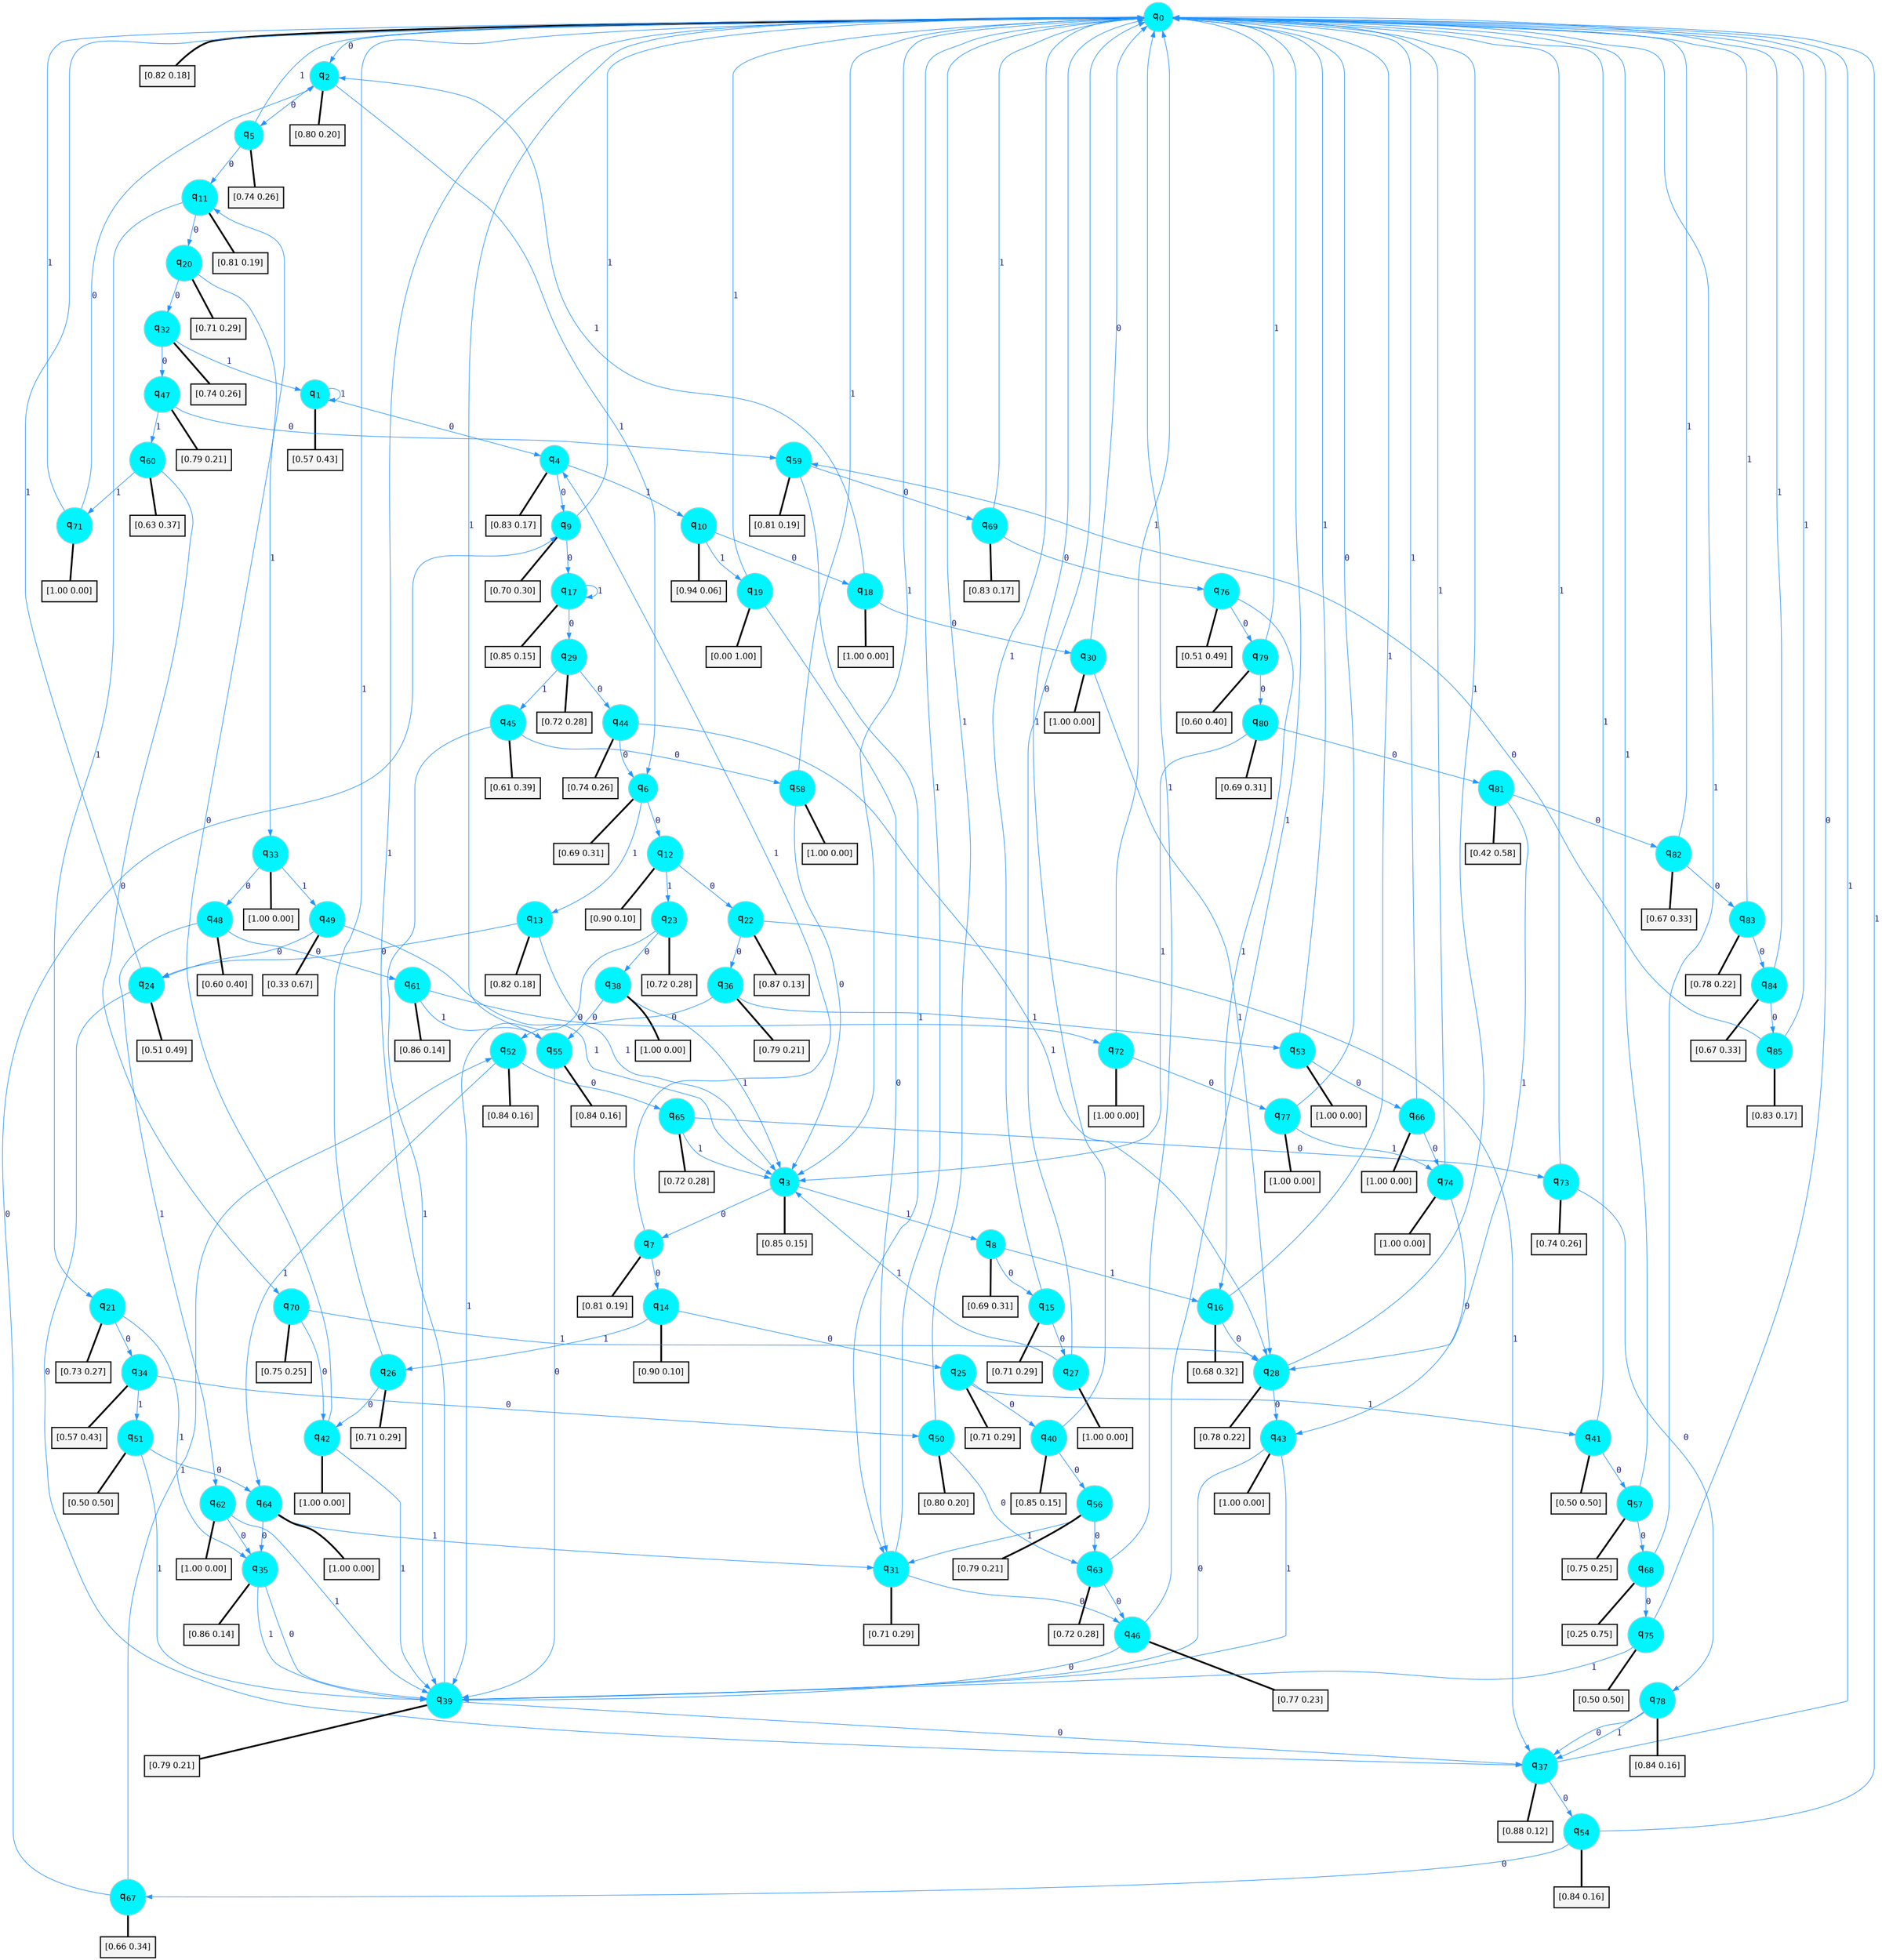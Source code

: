 digraph G {
graph [
bgcolor=transparent, dpi=300, rankdir=TD, size="40,25"];
node [
color=gray, fillcolor=turquoise1, fontcolor=black, fontname=Helvetica, fontsize=16, fontweight=bold, shape=circle, style=filled];
edge [
arrowsize=1, color=dodgerblue1, fontcolor=midnightblue, fontname=courier, fontweight=bold, penwidth=1, style=solid, weight=20];
0[label=<q<SUB>0</SUB>>];
1[label=<q<SUB>1</SUB>>];
2[label=<q<SUB>2</SUB>>];
3[label=<q<SUB>3</SUB>>];
4[label=<q<SUB>4</SUB>>];
5[label=<q<SUB>5</SUB>>];
6[label=<q<SUB>6</SUB>>];
7[label=<q<SUB>7</SUB>>];
8[label=<q<SUB>8</SUB>>];
9[label=<q<SUB>9</SUB>>];
10[label=<q<SUB>10</SUB>>];
11[label=<q<SUB>11</SUB>>];
12[label=<q<SUB>12</SUB>>];
13[label=<q<SUB>13</SUB>>];
14[label=<q<SUB>14</SUB>>];
15[label=<q<SUB>15</SUB>>];
16[label=<q<SUB>16</SUB>>];
17[label=<q<SUB>17</SUB>>];
18[label=<q<SUB>18</SUB>>];
19[label=<q<SUB>19</SUB>>];
20[label=<q<SUB>20</SUB>>];
21[label=<q<SUB>21</SUB>>];
22[label=<q<SUB>22</SUB>>];
23[label=<q<SUB>23</SUB>>];
24[label=<q<SUB>24</SUB>>];
25[label=<q<SUB>25</SUB>>];
26[label=<q<SUB>26</SUB>>];
27[label=<q<SUB>27</SUB>>];
28[label=<q<SUB>28</SUB>>];
29[label=<q<SUB>29</SUB>>];
30[label=<q<SUB>30</SUB>>];
31[label=<q<SUB>31</SUB>>];
32[label=<q<SUB>32</SUB>>];
33[label=<q<SUB>33</SUB>>];
34[label=<q<SUB>34</SUB>>];
35[label=<q<SUB>35</SUB>>];
36[label=<q<SUB>36</SUB>>];
37[label=<q<SUB>37</SUB>>];
38[label=<q<SUB>38</SUB>>];
39[label=<q<SUB>39</SUB>>];
40[label=<q<SUB>40</SUB>>];
41[label=<q<SUB>41</SUB>>];
42[label=<q<SUB>42</SUB>>];
43[label=<q<SUB>43</SUB>>];
44[label=<q<SUB>44</SUB>>];
45[label=<q<SUB>45</SUB>>];
46[label=<q<SUB>46</SUB>>];
47[label=<q<SUB>47</SUB>>];
48[label=<q<SUB>48</SUB>>];
49[label=<q<SUB>49</SUB>>];
50[label=<q<SUB>50</SUB>>];
51[label=<q<SUB>51</SUB>>];
52[label=<q<SUB>52</SUB>>];
53[label=<q<SUB>53</SUB>>];
54[label=<q<SUB>54</SUB>>];
55[label=<q<SUB>55</SUB>>];
56[label=<q<SUB>56</SUB>>];
57[label=<q<SUB>57</SUB>>];
58[label=<q<SUB>58</SUB>>];
59[label=<q<SUB>59</SUB>>];
60[label=<q<SUB>60</SUB>>];
61[label=<q<SUB>61</SUB>>];
62[label=<q<SUB>62</SUB>>];
63[label=<q<SUB>63</SUB>>];
64[label=<q<SUB>64</SUB>>];
65[label=<q<SUB>65</SUB>>];
66[label=<q<SUB>66</SUB>>];
67[label=<q<SUB>67</SUB>>];
68[label=<q<SUB>68</SUB>>];
69[label=<q<SUB>69</SUB>>];
70[label=<q<SUB>70</SUB>>];
71[label=<q<SUB>71</SUB>>];
72[label=<q<SUB>72</SUB>>];
73[label=<q<SUB>73</SUB>>];
74[label=<q<SUB>74</SUB>>];
75[label=<q<SUB>75</SUB>>];
76[label=<q<SUB>76</SUB>>];
77[label=<q<SUB>77</SUB>>];
78[label=<q<SUB>78</SUB>>];
79[label=<q<SUB>79</SUB>>];
80[label=<q<SUB>80</SUB>>];
81[label=<q<SUB>81</SUB>>];
82[label=<q<SUB>82</SUB>>];
83[label=<q<SUB>83</SUB>>];
84[label=<q<SUB>84</SUB>>];
85[label=<q<SUB>85</SUB>>];
86[label="[0.82 0.18]", shape=box,fontcolor=black, fontname=Helvetica, fontsize=14, penwidth=2, fillcolor=whitesmoke,color=black];
87[label="[0.57 0.43]", shape=box,fontcolor=black, fontname=Helvetica, fontsize=14, penwidth=2, fillcolor=whitesmoke,color=black];
88[label="[0.80 0.20]", shape=box,fontcolor=black, fontname=Helvetica, fontsize=14, penwidth=2, fillcolor=whitesmoke,color=black];
89[label="[0.85 0.15]", shape=box,fontcolor=black, fontname=Helvetica, fontsize=14, penwidth=2, fillcolor=whitesmoke,color=black];
90[label="[0.83 0.17]", shape=box,fontcolor=black, fontname=Helvetica, fontsize=14, penwidth=2, fillcolor=whitesmoke,color=black];
91[label="[0.74 0.26]", shape=box,fontcolor=black, fontname=Helvetica, fontsize=14, penwidth=2, fillcolor=whitesmoke,color=black];
92[label="[0.69 0.31]", shape=box,fontcolor=black, fontname=Helvetica, fontsize=14, penwidth=2, fillcolor=whitesmoke,color=black];
93[label="[0.81 0.19]", shape=box,fontcolor=black, fontname=Helvetica, fontsize=14, penwidth=2, fillcolor=whitesmoke,color=black];
94[label="[0.69 0.31]", shape=box,fontcolor=black, fontname=Helvetica, fontsize=14, penwidth=2, fillcolor=whitesmoke,color=black];
95[label="[0.70 0.30]", shape=box,fontcolor=black, fontname=Helvetica, fontsize=14, penwidth=2, fillcolor=whitesmoke,color=black];
96[label="[0.94 0.06]", shape=box,fontcolor=black, fontname=Helvetica, fontsize=14, penwidth=2, fillcolor=whitesmoke,color=black];
97[label="[0.81 0.19]", shape=box,fontcolor=black, fontname=Helvetica, fontsize=14, penwidth=2, fillcolor=whitesmoke,color=black];
98[label="[0.90 0.10]", shape=box,fontcolor=black, fontname=Helvetica, fontsize=14, penwidth=2, fillcolor=whitesmoke,color=black];
99[label="[0.82 0.18]", shape=box,fontcolor=black, fontname=Helvetica, fontsize=14, penwidth=2, fillcolor=whitesmoke,color=black];
100[label="[0.90 0.10]", shape=box,fontcolor=black, fontname=Helvetica, fontsize=14, penwidth=2, fillcolor=whitesmoke,color=black];
101[label="[0.71 0.29]", shape=box,fontcolor=black, fontname=Helvetica, fontsize=14, penwidth=2, fillcolor=whitesmoke,color=black];
102[label="[0.68 0.32]", shape=box,fontcolor=black, fontname=Helvetica, fontsize=14, penwidth=2, fillcolor=whitesmoke,color=black];
103[label="[0.85 0.15]", shape=box,fontcolor=black, fontname=Helvetica, fontsize=14, penwidth=2, fillcolor=whitesmoke,color=black];
104[label="[1.00 0.00]", shape=box,fontcolor=black, fontname=Helvetica, fontsize=14, penwidth=2, fillcolor=whitesmoke,color=black];
105[label="[0.00 1.00]", shape=box,fontcolor=black, fontname=Helvetica, fontsize=14, penwidth=2, fillcolor=whitesmoke,color=black];
106[label="[0.71 0.29]", shape=box,fontcolor=black, fontname=Helvetica, fontsize=14, penwidth=2, fillcolor=whitesmoke,color=black];
107[label="[0.73 0.27]", shape=box,fontcolor=black, fontname=Helvetica, fontsize=14, penwidth=2, fillcolor=whitesmoke,color=black];
108[label="[0.87 0.13]", shape=box,fontcolor=black, fontname=Helvetica, fontsize=14, penwidth=2, fillcolor=whitesmoke,color=black];
109[label="[0.72 0.28]", shape=box,fontcolor=black, fontname=Helvetica, fontsize=14, penwidth=2, fillcolor=whitesmoke,color=black];
110[label="[0.51 0.49]", shape=box,fontcolor=black, fontname=Helvetica, fontsize=14, penwidth=2, fillcolor=whitesmoke,color=black];
111[label="[0.71 0.29]", shape=box,fontcolor=black, fontname=Helvetica, fontsize=14, penwidth=2, fillcolor=whitesmoke,color=black];
112[label="[0.71 0.29]", shape=box,fontcolor=black, fontname=Helvetica, fontsize=14, penwidth=2, fillcolor=whitesmoke,color=black];
113[label="[1.00 0.00]", shape=box,fontcolor=black, fontname=Helvetica, fontsize=14, penwidth=2, fillcolor=whitesmoke,color=black];
114[label="[0.78 0.22]", shape=box,fontcolor=black, fontname=Helvetica, fontsize=14, penwidth=2, fillcolor=whitesmoke,color=black];
115[label="[0.72 0.28]", shape=box,fontcolor=black, fontname=Helvetica, fontsize=14, penwidth=2, fillcolor=whitesmoke,color=black];
116[label="[1.00 0.00]", shape=box,fontcolor=black, fontname=Helvetica, fontsize=14, penwidth=2, fillcolor=whitesmoke,color=black];
117[label="[0.71 0.29]", shape=box,fontcolor=black, fontname=Helvetica, fontsize=14, penwidth=2, fillcolor=whitesmoke,color=black];
118[label="[0.74 0.26]", shape=box,fontcolor=black, fontname=Helvetica, fontsize=14, penwidth=2, fillcolor=whitesmoke,color=black];
119[label="[1.00 0.00]", shape=box,fontcolor=black, fontname=Helvetica, fontsize=14, penwidth=2, fillcolor=whitesmoke,color=black];
120[label="[0.57 0.43]", shape=box,fontcolor=black, fontname=Helvetica, fontsize=14, penwidth=2, fillcolor=whitesmoke,color=black];
121[label="[0.86 0.14]", shape=box,fontcolor=black, fontname=Helvetica, fontsize=14, penwidth=2, fillcolor=whitesmoke,color=black];
122[label="[0.79 0.21]", shape=box,fontcolor=black, fontname=Helvetica, fontsize=14, penwidth=2, fillcolor=whitesmoke,color=black];
123[label="[0.88 0.12]", shape=box,fontcolor=black, fontname=Helvetica, fontsize=14, penwidth=2, fillcolor=whitesmoke,color=black];
124[label="[1.00 0.00]", shape=box,fontcolor=black, fontname=Helvetica, fontsize=14, penwidth=2, fillcolor=whitesmoke,color=black];
125[label="[0.79 0.21]", shape=box,fontcolor=black, fontname=Helvetica, fontsize=14, penwidth=2, fillcolor=whitesmoke,color=black];
126[label="[0.85 0.15]", shape=box,fontcolor=black, fontname=Helvetica, fontsize=14, penwidth=2, fillcolor=whitesmoke,color=black];
127[label="[0.50 0.50]", shape=box,fontcolor=black, fontname=Helvetica, fontsize=14, penwidth=2, fillcolor=whitesmoke,color=black];
128[label="[1.00 0.00]", shape=box,fontcolor=black, fontname=Helvetica, fontsize=14, penwidth=2, fillcolor=whitesmoke,color=black];
129[label="[1.00 0.00]", shape=box,fontcolor=black, fontname=Helvetica, fontsize=14, penwidth=2, fillcolor=whitesmoke,color=black];
130[label="[0.74 0.26]", shape=box,fontcolor=black, fontname=Helvetica, fontsize=14, penwidth=2, fillcolor=whitesmoke,color=black];
131[label="[0.61 0.39]", shape=box,fontcolor=black, fontname=Helvetica, fontsize=14, penwidth=2, fillcolor=whitesmoke,color=black];
132[label="[0.77 0.23]", shape=box,fontcolor=black, fontname=Helvetica, fontsize=14, penwidth=2, fillcolor=whitesmoke,color=black];
133[label="[0.79 0.21]", shape=box,fontcolor=black, fontname=Helvetica, fontsize=14, penwidth=2, fillcolor=whitesmoke,color=black];
134[label="[0.60 0.40]", shape=box,fontcolor=black, fontname=Helvetica, fontsize=14, penwidth=2, fillcolor=whitesmoke,color=black];
135[label="[0.33 0.67]", shape=box,fontcolor=black, fontname=Helvetica, fontsize=14, penwidth=2, fillcolor=whitesmoke,color=black];
136[label="[0.80 0.20]", shape=box,fontcolor=black, fontname=Helvetica, fontsize=14, penwidth=2, fillcolor=whitesmoke,color=black];
137[label="[0.50 0.50]", shape=box,fontcolor=black, fontname=Helvetica, fontsize=14, penwidth=2, fillcolor=whitesmoke,color=black];
138[label="[0.84 0.16]", shape=box,fontcolor=black, fontname=Helvetica, fontsize=14, penwidth=2, fillcolor=whitesmoke,color=black];
139[label="[1.00 0.00]", shape=box,fontcolor=black, fontname=Helvetica, fontsize=14, penwidth=2, fillcolor=whitesmoke,color=black];
140[label="[0.84 0.16]", shape=box,fontcolor=black, fontname=Helvetica, fontsize=14, penwidth=2, fillcolor=whitesmoke,color=black];
141[label="[0.84 0.16]", shape=box,fontcolor=black, fontname=Helvetica, fontsize=14, penwidth=2, fillcolor=whitesmoke,color=black];
142[label="[0.79 0.21]", shape=box,fontcolor=black, fontname=Helvetica, fontsize=14, penwidth=2, fillcolor=whitesmoke,color=black];
143[label="[0.75 0.25]", shape=box,fontcolor=black, fontname=Helvetica, fontsize=14, penwidth=2, fillcolor=whitesmoke,color=black];
144[label="[1.00 0.00]", shape=box,fontcolor=black, fontname=Helvetica, fontsize=14, penwidth=2, fillcolor=whitesmoke,color=black];
145[label="[0.81 0.19]", shape=box,fontcolor=black, fontname=Helvetica, fontsize=14, penwidth=2, fillcolor=whitesmoke,color=black];
146[label="[0.63 0.37]", shape=box,fontcolor=black, fontname=Helvetica, fontsize=14, penwidth=2, fillcolor=whitesmoke,color=black];
147[label="[0.86 0.14]", shape=box,fontcolor=black, fontname=Helvetica, fontsize=14, penwidth=2, fillcolor=whitesmoke,color=black];
148[label="[1.00 0.00]", shape=box,fontcolor=black, fontname=Helvetica, fontsize=14, penwidth=2, fillcolor=whitesmoke,color=black];
149[label="[0.72 0.28]", shape=box,fontcolor=black, fontname=Helvetica, fontsize=14, penwidth=2, fillcolor=whitesmoke,color=black];
150[label="[1.00 0.00]", shape=box,fontcolor=black, fontname=Helvetica, fontsize=14, penwidth=2, fillcolor=whitesmoke,color=black];
151[label="[0.72 0.28]", shape=box,fontcolor=black, fontname=Helvetica, fontsize=14, penwidth=2, fillcolor=whitesmoke,color=black];
152[label="[1.00 0.00]", shape=box,fontcolor=black, fontname=Helvetica, fontsize=14, penwidth=2, fillcolor=whitesmoke,color=black];
153[label="[0.66 0.34]", shape=box,fontcolor=black, fontname=Helvetica, fontsize=14, penwidth=2, fillcolor=whitesmoke,color=black];
154[label="[0.25 0.75]", shape=box,fontcolor=black, fontname=Helvetica, fontsize=14, penwidth=2, fillcolor=whitesmoke,color=black];
155[label="[0.83 0.17]", shape=box,fontcolor=black, fontname=Helvetica, fontsize=14, penwidth=2, fillcolor=whitesmoke,color=black];
156[label="[0.75 0.25]", shape=box,fontcolor=black, fontname=Helvetica, fontsize=14, penwidth=2, fillcolor=whitesmoke,color=black];
157[label="[1.00 0.00]", shape=box,fontcolor=black, fontname=Helvetica, fontsize=14, penwidth=2, fillcolor=whitesmoke,color=black];
158[label="[1.00 0.00]", shape=box,fontcolor=black, fontname=Helvetica, fontsize=14, penwidth=2, fillcolor=whitesmoke,color=black];
159[label="[0.74 0.26]", shape=box,fontcolor=black, fontname=Helvetica, fontsize=14, penwidth=2, fillcolor=whitesmoke,color=black];
160[label="[1.00 0.00]", shape=box,fontcolor=black, fontname=Helvetica, fontsize=14, penwidth=2, fillcolor=whitesmoke,color=black];
161[label="[0.50 0.50]", shape=box,fontcolor=black, fontname=Helvetica, fontsize=14, penwidth=2, fillcolor=whitesmoke,color=black];
162[label="[0.51 0.49]", shape=box,fontcolor=black, fontname=Helvetica, fontsize=14, penwidth=2, fillcolor=whitesmoke,color=black];
163[label="[1.00 0.00]", shape=box,fontcolor=black, fontname=Helvetica, fontsize=14, penwidth=2, fillcolor=whitesmoke,color=black];
164[label="[0.84 0.16]", shape=box,fontcolor=black, fontname=Helvetica, fontsize=14, penwidth=2, fillcolor=whitesmoke,color=black];
165[label="[0.60 0.40]", shape=box,fontcolor=black, fontname=Helvetica, fontsize=14, penwidth=2, fillcolor=whitesmoke,color=black];
166[label="[0.69 0.31]", shape=box,fontcolor=black, fontname=Helvetica, fontsize=14, penwidth=2, fillcolor=whitesmoke,color=black];
167[label="[0.42 0.58]", shape=box,fontcolor=black, fontname=Helvetica, fontsize=14, penwidth=2, fillcolor=whitesmoke,color=black];
168[label="[0.67 0.33]", shape=box,fontcolor=black, fontname=Helvetica, fontsize=14, penwidth=2, fillcolor=whitesmoke,color=black];
169[label="[0.78 0.22]", shape=box,fontcolor=black, fontname=Helvetica, fontsize=14, penwidth=2, fillcolor=whitesmoke,color=black];
170[label="[0.67 0.33]", shape=box,fontcolor=black, fontname=Helvetica, fontsize=14, penwidth=2, fillcolor=whitesmoke,color=black];
171[label="[0.83 0.17]", shape=box,fontcolor=black, fontname=Helvetica, fontsize=14, penwidth=2, fillcolor=whitesmoke,color=black];
0->2 [label=0];
0->3 [label=1];
0->86 [arrowhead=none, penwidth=3,color=black];
1->4 [label=0];
1->1 [label=1];
1->87 [arrowhead=none, penwidth=3,color=black];
2->5 [label=0];
2->6 [label=1];
2->88 [arrowhead=none, penwidth=3,color=black];
3->7 [label=0];
3->8 [label=1];
3->89 [arrowhead=none, penwidth=3,color=black];
4->9 [label=0];
4->10 [label=1];
4->90 [arrowhead=none, penwidth=3,color=black];
5->11 [label=0];
5->0 [label=1];
5->91 [arrowhead=none, penwidth=3,color=black];
6->12 [label=0];
6->13 [label=1];
6->92 [arrowhead=none, penwidth=3,color=black];
7->14 [label=0];
7->4 [label=1];
7->93 [arrowhead=none, penwidth=3,color=black];
8->15 [label=0];
8->16 [label=1];
8->94 [arrowhead=none, penwidth=3,color=black];
9->17 [label=0];
9->0 [label=1];
9->95 [arrowhead=none, penwidth=3,color=black];
10->18 [label=0];
10->19 [label=1];
10->96 [arrowhead=none, penwidth=3,color=black];
11->20 [label=0];
11->21 [label=1];
11->97 [arrowhead=none, penwidth=3,color=black];
12->22 [label=0];
12->23 [label=1];
12->98 [arrowhead=none, penwidth=3,color=black];
13->24 [label=0];
13->3 [label=1];
13->99 [arrowhead=none, penwidth=3,color=black];
14->25 [label=0];
14->26 [label=1];
14->100 [arrowhead=none, penwidth=3,color=black];
15->27 [label=0];
15->0 [label=1];
15->101 [arrowhead=none, penwidth=3,color=black];
16->28 [label=0];
16->0 [label=1];
16->102 [arrowhead=none, penwidth=3,color=black];
17->29 [label=0];
17->17 [label=1];
17->103 [arrowhead=none, penwidth=3,color=black];
18->30 [label=0];
18->2 [label=1];
18->104 [arrowhead=none, penwidth=3,color=black];
19->31 [label=0];
19->0 [label=1];
19->105 [arrowhead=none, penwidth=3,color=black];
20->32 [label=0];
20->33 [label=1];
20->106 [arrowhead=none, penwidth=3,color=black];
21->34 [label=0];
21->35 [label=1];
21->107 [arrowhead=none, penwidth=3,color=black];
22->36 [label=0];
22->37 [label=1];
22->108 [arrowhead=none, penwidth=3,color=black];
23->38 [label=0];
23->39 [label=1];
23->109 [arrowhead=none, penwidth=3,color=black];
24->37 [label=0];
24->0 [label=1];
24->110 [arrowhead=none, penwidth=3,color=black];
25->40 [label=0];
25->41 [label=1];
25->111 [arrowhead=none, penwidth=3,color=black];
26->42 [label=0];
26->0 [label=1];
26->112 [arrowhead=none, penwidth=3,color=black];
27->0 [label=0];
27->3 [label=1];
27->113 [arrowhead=none, penwidth=3,color=black];
28->43 [label=0];
28->0 [label=1];
28->114 [arrowhead=none, penwidth=3,color=black];
29->44 [label=0];
29->45 [label=1];
29->115 [arrowhead=none, penwidth=3,color=black];
30->0 [label=0];
30->28 [label=1];
30->116 [arrowhead=none, penwidth=3,color=black];
31->46 [label=0];
31->0 [label=1];
31->117 [arrowhead=none, penwidth=3,color=black];
32->47 [label=0];
32->1 [label=1];
32->118 [arrowhead=none, penwidth=3,color=black];
33->48 [label=0];
33->49 [label=1];
33->119 [arrowhead=none, penwidth=3,color=black];
34->50 [label=0];
34->51 [label=1];
34->120 [arrowhead=none, penwidth=3,color=black];
35->39 [label=0];
35->39 [label=1];
35->121 [arrowhead=none, penwidth=3,color=black];
36->52 [label=0];
36->53 [label=1];
36->122 [arrowhead=none, penwidth=3,color=black];
37->54 [label=0];
37->0 [label=1];
37->123 [arrowhead=none, penwidth=3,color=black];
38->55 [label=0];
38->3 [label=1];
38->124 [arrowhead=none, penwidth=3,color=black];
39->37 [label=0];
39->0 [label=1];
39->125 [arrowhead=none, penwidth=3,color=black];
40->56 [label=0];
40->0 [label=1];
40->126 [arrowhead=none, penwidth=3,color=black];
41->57 [label=0];
41->0 [label=1];
41->127 [arrowhead=none, penwidth=3,color=black];
42->11 [label=0];
42->39 [label=1];
42->128 [arrowhead=none, penwidth=3,color=black];
43->39 [label=0];
43->39 [label=1];
43->129 [arrowhead=none, penwidth=3,color=black];
44->6 [label=0];
44->28 [label=1];
44->130 [arrowhead=none, penwidth=3,color=black];
45->58 [label=0];
45->39 [label=1];
45->131 [arrowhead=none, penwidth=3,color=black];
46->39 [label=0];
46->0 [label=1];
46->132 [arrowhead=none, penwidth=3,color=black];
47->59 [label=0];
47->60 [label=1];
47->133 [arrowhead=none, penwidth=3,color=black];
48->61 [label=0];
48->62 [label=1];
48->134 [arrowhead=none, penwidth=3,color=black];
49->24 [label=0];
49->3 [label=1];
49->135 [arrowhead=none, penwidth=3,color=black];
50->63 [label=0];
50->0 [label=1];
50->136 [arrowhead=none, penwidth=3,color=black];
51->64 [label=0];
51->39 [label=1];
51->137 [arrowhead=none, penwidth=3,color=black];
52->65 [label=0];
52->64 [label=1];
52->138 [arrowhead=none, penwidth=3,color=black];
53->66 [label=0];
53->0 [label=1];
53->139 [arrowhead=none, penwidth=3,color=black];
54->67 [label=0];
54->0 [label=1];
54->140 [arrowhead=none, penwidth=3,color=black];
55->39 [label=0];
55->0 [label=1];
55->141 [arrowhead=none, penwidth=3,color=black];
56->63 [label=0];
56->31 [label=1];
56->142 [arrowhead=none, penwidth=3,color=black];
57->68 [label=0];
57->0 [label=1];
57->143 [arrowhead=none, penwidth=3,color=black];
58->3 [label=0];
58->0 [label=1];
58->144 [arrowhead=none, penwidth=3,color=black];
59->69 [label=0];
59->31 [label=1];
59->145 [arrowhead=none, penwidth=3,color=black];
60->70 [label=0];
60->71 [label=1];
60->146 [arrowhead=none, penwidth=3,color=black];
61->72 [label=0];
61->55 [label=1];
61->147 [arrowhead=none, penwidth=3,color=black];
62->35 [label=0];
62->39 [label=1];
62->148 [arrowhead=none, penwidth=3,color=black];
63->46 [label=0];
63->0 [label=1];
63->149 [arrowhead=none, penwidth=3,color=black];
64->35 [label=0];
64->31 [label=1];
64->150 [arrowhead=none, penwidth=3,color=black];
65->73 [label=0];
65->3 [label=1];
65->151 [arrowhead=none, penwidth=3,color=black];
66->74 [label=0];
66->0 [label=1];
66->152 [arrowhead=none, penwidth=3,color=black];
67->9 [label=0];
67->52 [label=1];
67->153 [arrowhead=none, penwidth=3,color=black];
68->75 [label=0];
68->0 [label=1];
68->154 [arrowhead=none, penwidth=3,color=black];
69->76 [label=0];
69->0 [label=1];
69->155 [arrowhead=none, penwidth=3,color=black];
70->42 [label=0];
70->28 [label=1];
70->156 [arrowhead=none, penwidth=3,color=black];
71->2 [label=0];
71->0 [label=1];
71->157 [arrowhead=none, penwidth=3,color=black];
72->77 [label=0];
72->0 [label=1];
72->158 [arrowhead=none, penwidth=3,color=black];
73->78 [label=0];
73->0 [label=1];
73->159 [arrowhead=none, penwidth=3,color=black];
74->43 [label=0];
74->0 [label=1];
74->160 [arrowhead=none, penwidth=3,color=black];
75->0 [label=0];
75->39 [label=1];
75->161 [arrowhead=none, penwidth=3,color=black];
76->79 [label=0];
76->16 [label=1];
76->162 [arrowhead=none, penwidth=3,color=black];
77->0 [label=0];
77->74 [label=1];
77->163 [arrowhead=none, penwidth=3,color=black];
78->37 [label=0];
78->37 [label=1];
78->164 [arrowhead=none, penwidth=3,color=black];
79->80 [label=0];
79->0 [label=1];
79->165 [arrowhead=none, penwidth=3,color=black];
80->81 [label=0];
80->3 [label=1];
80->166 [arrowhead=none, penwidth=3,color=black];
81->82 [label=0];
81->28 [label=1];
81->167 [arrowhead=none, penwidth=3,color=black];
82->83 [label=0];
82->0 [label=1];
82->168 [arrowhead=none, penwidth=3,color=black];
83->84 [label=0];
83->0 [label=1];
83->169 [arrowhead=none, penwidth=3,color=black];
84->85 [label=0];
84->0 [label=1];
84->170 [arrowhead=none, penwidth=3,color=black];
85->59 [label=0];
85->0 [label=1];
85->171 [arrowhead=none, penwidth=3,color=black];
}

